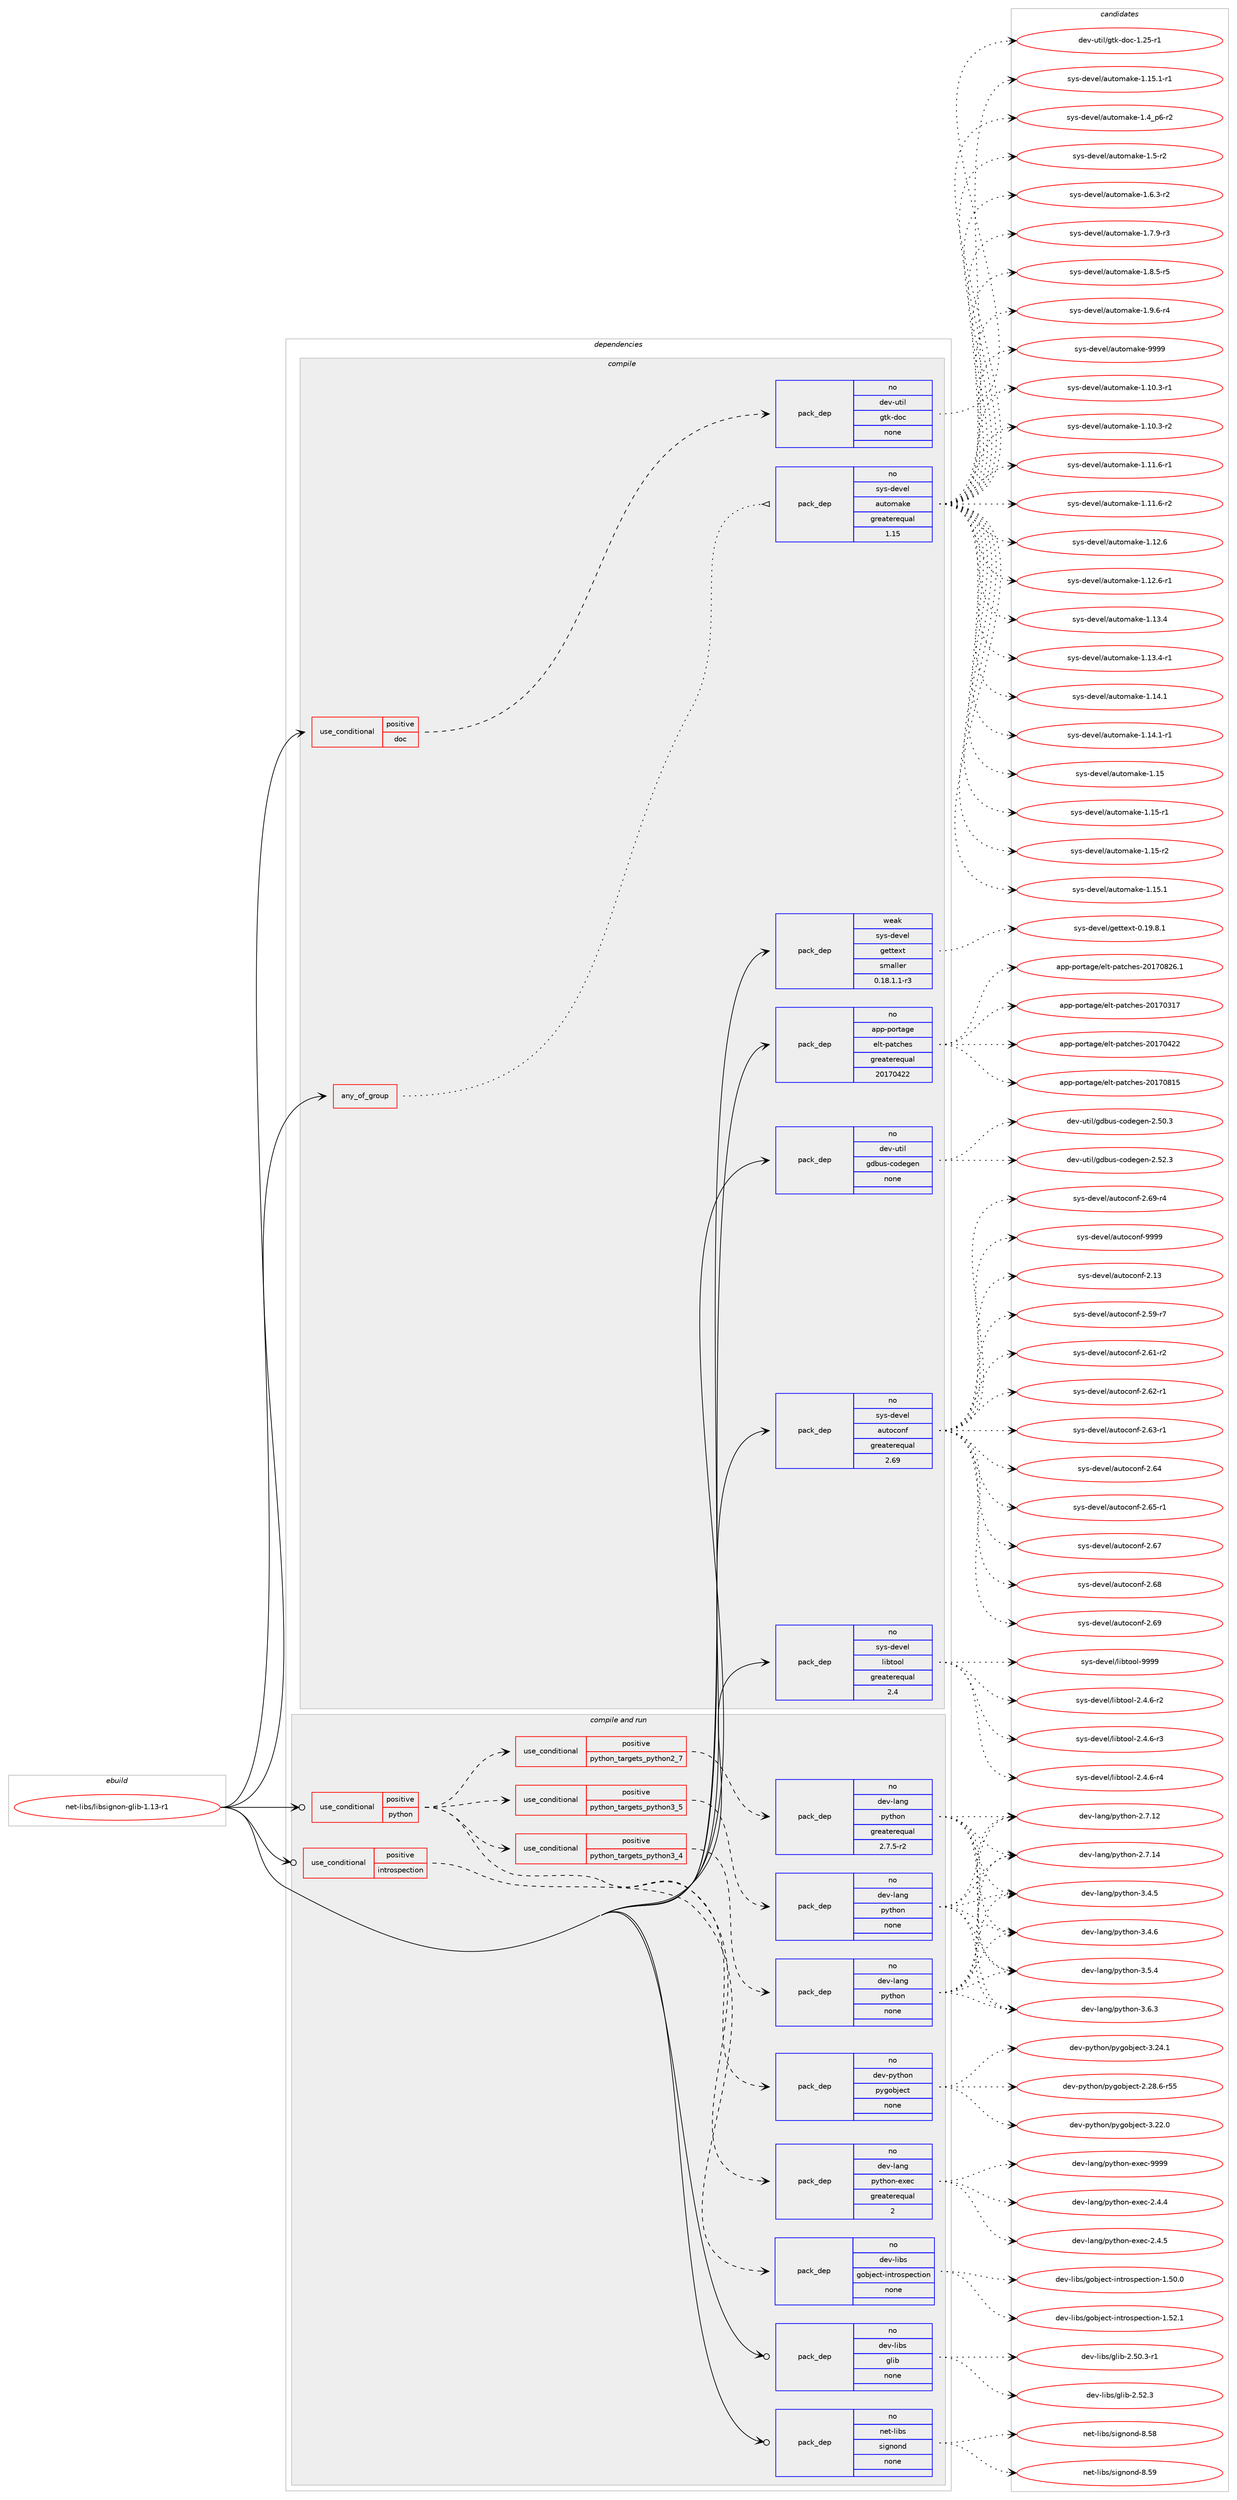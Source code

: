 digraph prolog {

# *************
# Graph options
# *************

newrank=true;
concentrate=true;
compound=true;
graph [rankdir=LR,fontname=Helvetica,fontsize=10,ranksep=1.5];#, ranksep=2.5, nodesep=0.2];
edge  [arrowhead=vee];
node  [fontname=Helvetica,fontsize=10];

# **********
# The ebuild
# **********

subgraph cluster_leftcol {
color=gray;
rank=same;
label=<<i>ebuild</i>>;
id [label="net-libs/libsignon-glib-1.13-r1", color=red, width=4, href="../net-libs/libsignon-glib-1.13-r1.svg"];
}

# ****************
# The dependencies
# ****************

subgraph cluster_midcol {
color=gray;
label=<<i>dependencies</i>>;
subgraph cluster_compile {
fillcolor="#eeeeee";
style=filled;
label=<<i>compile</i>>;
subgraph any6793 {
dependency417833 [label=<<TABLE BORDER="0" CELLBORDER="1" CELLSPACING="0" CELLPADDING="4"><TR><TD CELLPADDING="10">any_of_group</TD></TR></TABLE>>, shape=none, color=red];subgraph pack307532 {
dependency417834 [label=<<TABLE BORDER="0" CELLBORDER="1" CELLSPACING="0" CELLPADDING="4" WIDTH="220"><TR><TD ROWSPAN="6" CELLPADDING="30">pack_dep</TD></TR><TR><TD WIDTH="110">no</TD></TR><TR><TD>sys-devel</TD></TR><TR><TD>automake</TD></TR><TR><TD>greaterequal</TD></TR><TR><TD>1.15</TD></TR></TABLE>>, shape=none, color=blue];
}
dependency417833:e -> dependency417834:w [weight=20,style="dotted",arrowhead="oinv"];
}
id:e -> dependency417833:w [weight=20,style="solid",arrowhead="vee"];
subgraph cond103316 {
dependency417835 [label=<<TABLE BORDER="0" CELLBORDER="1" CELLSPACING="0" CELLPADDING="4"><TR><TD ROWSPAN="3" CELLPADDING="10">use_conditional</TD></TR><TR><TD>positive</TD></TR><TR><TD>doc</TD></TR></TABLE>>, shape=none, color=red];
subgraph pack307533 {
dependency417836 [label=<<TABLE BORDER="0" CELLBORDER="1" CELLSPACING="0" CELLPADDING="4" WIDTH="220"><TR><TD ROWSPAN="6" CELLPADDING="30">pack_dep</TD></TR><TR><TD WIDTH="110">no</TD></TR><TR><TD>dev-util</TD></TR><TR><TD>gtk-doc</TD></TR><TR><TD>none</TD></TR><TR><TD></TD></TR></TABLE>>, shape=none, color=blue];
}
dependency417835:e -> dependency417836:w [weight=20,style="dashed",arrowhead="vee"];
}
id:e -> dependency417835:w [weight=20,style="solid",arrowhead="vee"];
subgraph pack307534 {
dependency417837 [label=<<TABLE BORDER="0" CELLBORDER="1" CELLSPACING="0" CELLPADDING="4" WIDTH="220"><TR><TD ROWSPAN="6" CELLPADDING="30">pack_dep</TD></TR><TR><TD WIDTH="110">no</TD></TR><TR><TD>app-portage</TD></TR><TR><TD>elt-patches</TD></TR><TR><TD>greaterequal</TD></TR><TR><TD>20170422</TD></TR></TABLE>>, shape=none, color=blue];
}
id:e -> dependency417837:w [weight=20,style="solid",arrowhead="vee"];
subgraph pack307535 {
dependency417838 [label=<<TABLE BORDER="0" CELLBORDER="1" CELLSPACING="0" CELLPADDING="4" WIDTH="220"><TR><TD ROWSPAN="6" CELLPADDING="30">pack_dep</TD></TR><TR><TD WIDTH="110">no</TD></TR><TR><TD>dev-util</TD></TR><TR><TD>gdbus-codegen</TD></TR><TR><TD>none</TD></TR><TR><TD></TD></TR></TABLE>>, shape=none, color=blue];
}
id:e -> dependency417838:w [weight=20,style="solid",arrowhead="vee"];
subgraph pack307536 {
dependency417839 [label=<<TABLE BORDER="0" CELLBORDER="1" CELLSPACING="0" CELLPADDING="4" WIDTH="220"><TR><TD ROWSPAN="6" CELLPADDING="30">pack_dep</TD></TR><TR><TD WIDTH="110">no</TD></TR><TR><TD>sys-devel</TD></TR><TR><TD>autoconf</TD></TR><TR><TD>greaterequal</TD></TR><TR><TD>2.69</TD></TR></TABLE>>, shape=none, color=blue];
}
id:e -> dependency417839:w [weight=20,style="solid",arrowhead="vee"];
subgraph pack307537 {
dependency417840 [label=<<TABLE BORDER="0" CELLBORDER="1" CELLSPACING="0" CELLPADDING="4" WIDTH="220"><TR><TD ROWSPAN="6" CELLPADDING="30">pack_dep</TD></TR><TR><TD WIDTH="110">no</TD></TR><TR><TD>sys-devel</TD></TR><TR><TD>libtool</TD></TR><TR><TD>greaterequal</TD></TR><TR><TD>2.4</TD></TR></TABLE>>, shape=none, color=blue];
}
id:e -> dependency417840:w [weight=20,style="solid",arrowhead="vee"];
subgraph pack307538 {
dependency417841 [label=<<TABLE BORDER="0" CELLBORDER="1" CELLSPACING="0" CELLPADDING="4" WIDTH="220"><TR><TD ROWSPAN="6" CELLPADDING="30">pack_dep</TD></TR><TR><TD WIDTH="110">weak</TD></TR><TR><TD>sys-devel</TD></TR><TR><TD>gettext</TD></TR><TR><TD>smaller</TD></TR><TR><TD>0.18.1.1-r3</TD></TR></TABLE>>, shape=none, color=blue];
}
id:e -> dependency417841:w [weight=20,style="solid",arrowhead="vee"];
}
subgraph cluster_compileandrun {
fillcolor="#eeeeee";
style=filled;
label=<<i>compile and run</i>>;
subgraph cond103317 {
dependency417842 [label=<<TABLE BORDER="0" CELLBORDER="1" CELLSPACING="0" CELLPADDING="4"><TR><TD ROWSPAN="3" CELLPADDING="10">use_conditional</TD></TR><TR><TD>positive</TD></TR><TR><TD>introspection</TD></TR></TABLE>>, shape=none, color=red];
subgraph pack307539 {
dependency417843 [label=<<TABLE BORDER="0" CELLBORDER="1" CELLSPACING="0" CELLPADDING="4" WIDTH="220"><TR><TD ROWSPAN="6" CELLPADDING="30">pack_dep</TD></TR><TR><TD WIDTH="110">no</TD></TR><TR><TD>dev-libs</TD></TR><TR><TD>gobject-introspection</TD></TR><TR><TD>none</TD></TR><TR><TD></TD></TR></TABLE>>, shape=none, color=blue];
}
dependency417842:e -> dependency417843:w [weight=20,style="dashed",arrowhead="vee"];
}
id:e -> dependency417842:w [weight=20,style="solid",arrowhead="odotvee"];
subgraph cond103318 {
dependency417844 [label=<<TABLE BORDER="0" CELLBORDER="1" CELLSPACING="0" CELLPADDING="4"><TR><TD ROWSPAN="3" CELLPADDING="10">use_conditional</TD></TR><TR><TD>positive</TD></TR><TR><TD>python</TD></TR></TABLE>>, shape=none, color=red];
subgraph cond103319 {
dependency417845 [label=<<TABLE BORDER="0" CELLBORDER="1" CELLSPACING="0" CELLPADDING="4"><TR><TD ROWSPAN="3" CELLPADDING="10">use_conditional</TD></TR><TR><TD>positive</TD></TR><TR><TD>python_targets_python2_7</TD></TR></TABLE>>, shape=none, color=red];
subgraph pack307540 {
dependency417846 [label=<<TABLE BORDER="0" CELLBORDER="1" CELLSPACING="0" CELLPADDING="4" WIDTH="220"><TR><TD ROWSPAN="6" CELLPADDING="30">pack_dep</TD></TR><TR><TD WIDTH="110">no</TD></TR><TR><TD>dev-lang</TD></TR><TR><TD>python</TD></TR><TR><TD>greaterequal</TD></TR><TR><TD>2.7.5-r2</TD></TR></TABLE>>, shape=none, color=blue];
}
dependency417845:e -> dependency417846:w [weight=20,style="dashed",arrowhead="vee"];
}
dependency417844:e -> dependency417845:w [weight=20,style="dashed",arrowhead="vee"];
subgraph cond103320 {
dependency417847 [label=<<TABLE BORDER="0" CELLBORDER="1" CELLSPACING="0" CELLPADDING="4"><TR><TD ROWSPAN="3" CELLPADDING="10">use_conditional</TD></TR><TR><TD>positive</TD></TR><TR><TD>python_targets_python3_4</TD></TR></TABLE>>, shape=none, color=red];
subgraph pack307541 {
dependency417848 [label=<<TABLE BORDER="0" CELLBORDER="1" CELLSPACING="0" CELLPADDING="4" WIDTH="220"><TR><TD ROWSPAN="6" CELLPADDING="30">pack_dep</TD></TR><TR><TD WIDTH="110">no</TD></TR><TR><TD>dev-lang</TD></TR><TR><TD>python</TD></TR><TR><TD>none</TD></TR><TR><TD></TD></TR></TABLE>>, shape=none, color=blue];
}
dependency417847:e -> dependency417848:w [weight=20,style="dashed",arrowhead="vee"];
}
dependency417844:e -> dependency417847:w [weight=20,style="dashed",arrowhead="vee"];
subgraph cond103321 {
dependency417849 [label=<<TABLE BORDER="0" CELLBORDER="1" CELLSPACING="0" CELLPADDING="4"><TR><TD ROWSPAN="3" CELLPADDING="10">use_conditional</TD></TR><TR><TD>positive</TD></TR><TR><TD>python_targets_python3_5</TD></TR></TABLE>>, shape=none, color=red];
subgraph pack307542 {
dependency417850 [label=<<TABLE BORDER="0" CELLBORDER="1" CELLSPACING="0" CELLPADDING="4" WIDTH="220"><TR><TD ROWSPAN="6" CELLPADDING="30">pack_dep</TD></TR><TR><TD WIDTH="110">no</TD></TR><TR><TD>dev-lang</TD></TR><TR><TD>python</TD></TR><TR><TD>none</TD></TR><TR><TD></TD></TR></TABLE>>, shape=none, color=blue];
}
dependency417849:e -> dependency417850:w [weight=20,style="dashed",arrowhead="vee"];
}
dependency417844:e -> dependency417849:w [weight=20,style="dashed",arrowhead="vee"];
subgraph pack307543 {
dependency417851 [label=<<TABLE BORDER="0" CELLBORDER="1" CELLSPACING="0" CELLPADDING="4" WIDTH="220"><TR><TD ROWSPAN="6" CELLPADDING="30">pack_dep</TD></TR><TR><TD WIDTH="110">no</TD></TR><TR><TD>dev-lang</TD></TR><TR><TD>python-exec</TD></TR><TR><TD>greaterequal</TD></TR><TR><TD>2</TD></TR></TABLE>>, shape=none, color=blue];
}
dependency417844:e -> dependency417851:w [weight=20,style="dashed",arrowhead="vee"];
subgraph pack307544 {
dependency417852 [label=<<TABLE BORDER="0" CELLBORDER="1" CELLSPACING="0" CELLPADDING="4" WIDTH="220"><TR><TD ROWSPAN="6" CELLPADDING="30">pack_dep</TD></TR><TR><TD WIDTH="110">no</TD></TR><TR><TD>dev-python</TD></TR><TR><TD>pygobject</TD></TR><TR><TD>none</TD></TR><TR><TD></TD></TR></TABLE>>, shape=none, color=blue];
}
dependency417844:e -> dependency417852:w [weight=20,style="dashed",arrowhead="vee"];
}
id:e -> dependency417844:w [weight=20,style="solid",arrowhead="odotvee"];
subgraph pack307545 {
dependency417853 [label=<<TABLE BORDER="0" CELLBORDER="1" CELLSPACING="0" CELLPADDING="4" WIDTH="220"><TR><TD ROWSPAN="6" CELLPADDING="30">pack_dep</TD></TR><TR><TD WIDTH="110">no</TD></TR><TR><TD>dev-libs</TD></TR><TR><TD>glib</TD></TR><TR><TD>none</TD></TR><TR><TD></TD></TR></TABLE>>, shape=none, color=blue];
}
id:e -> dependency417853:w [weight=20,style="solid",arrowhead="odotvee"];
subgraph pack307546 {
dependency417854 [label=<<TABLE BORDER="0" CELLBORDER="1" CELLSPACING="0" CELLPADDING="4" WIDTH="220"><TR><TD ROWSPAN="6" CELLPADDING="30">pack_dep</TD></TR><TR><TD WIDTH="110">no</TD></TR><TR><TD>net-libs</TD></TR><TR><TD>signond</TD></TR><TR><TD>none</TD></TR><TR><TD></TD></TR></TABLE>>, shape=none, color=blue];
}
id:e -> dependency417854:w [weight=20,style="solid",arrowhead="odotvee"];
}
subgraph cluster_run {
fillcolor="#eeeeee";
style=filled;
label=<<i>run</i>>;
}
}

# **************
# The candidates
# **************

subgraph cluster_choices {
rank=same;
color=gray;
label=<<i>candidates</i>>;

subgraph choice307532 {
color=black;
nodesep=1;
choice11512111545100101118101108479711711611110997107101454946494846514511449 [label="sys-devel/automake-1.10.3-r1", color=red, width=4,href="../sys-devel/automake-1.10.3-r1.svg"];
choice11512111545100101118101108479711711611110997107101454946494846514511450 [label="sys-devel/automake-1.10.3-r2", color=red, width=4,href="../sys-devel/automake-1.10.3-r2.svg"];
choice11512111545100101118101108479711711611110997107101454946494946544511449 [label="sys-devel/automake-1.11.6-r1", color=red, width=4,href="../sys-devel/automake-1.11.6-r1.svg"];
choice11512111545100101118101108479711711611110997107101454946494946544511450 [label="sys-devel/automake-1.11.6-r2", color=red, width=4,href="../sys-devel/automake-1.11.6-r2.svg"];
choice1151211154510010111810110847971171161111099710710145494649504654 [label="sys-devel/automake-1.12.6", color=red, width=4,href="../sys-devel/automake-1.12.6.svg"];
choice11512111545100101118101108479711711611110997107101454946495046544511449 [label="sys-devel/automake-1.12.6-r1", color=red, width=4,href="../sys-devel/automake-1.12.6-r1.svg"];
choice1151211154510010111810110847971171161111099710710145494649514652 [label="sys-devel/automake-1.13.4", color=red, width=4,href="../sys-devel/automake-1.13.4.svg"];
choice11512111545100101118101108479711711611110997107101454946495146524511449 [label="sys-devel/automake-1.13.4-r1", color=red, width=4,href="../sys-devel/automake-1.13.4-r1.svg"];
choice1151211154510010111810110847971171161111099710710145494649524649 [label="sys-devel/automake-1.14.1", color=red, width=4,href="../sys-devel/automake-1.14.1.svg"];
choice11512111545100101118101108479711711611110997107101454946495246494511449 [label="sys-devel/automake-1.14.1-r1", color=red, width=4,href="../sys-devel/automake-1.14.1-r1.svg"];
choice115121115451001011181011084797117116111109971071014549464953 [label="sys-devel/automake-1.15", color=red, width=4,href="../sys-devel/automake-1.15.svg"];
choice1151211154510010111810110847971171161111099710710145494649534511449 [label="sys-devel/automake-1.15-r1", color=red, width=4,href="../sys-devel/automake-1.15-r1.svg"];
choice1151211154510010111810110847971171161111099710710145494649534511450 [label="sys-devel/automake-1.15-r2", color=red, width=4,href="../sys-devel/automake-1.15-r2.svg"];
choice1151211154510010111810110847971171161111099710710145494649534649 [label="sys-devel/automake-1.15.1", color=red, width=4,href="../sys-devel/automake-1.15.1.svg"];
choice11512111545100101118101108479711711611110997107101454946495346494511449 [label="sys-devel/automake-1.15.1-r1", color=red, width=4,href="../sys-devel/automake-1.15.1-r1.svg"];
choice115121115451001011181011084797117116111109971071014549465295112544511450 [label="sys-devel/automake-1.4_p6-r2", color=red, width=4,href="../sys-devel/automake-1.4_p6-r2.svg"];
choice11512111545100101118101108479711711611110997107101454946534511450 [label="sys-devel/automake-1.5-r2", color=red, width=4,href="../sys-devel/automake-1.5-r2.svg"];
choice115121115451001011181011084797117116111109971071014549465446514511450 [label="sys-devel/automake-1.6.3-r2", color=red, width=4,href="../sys-devel/automake-1.6.3-r2.svg"];
choice115121115451001011181011084797117116111109971071014549465546574511451 [label="sys-devel/automake-1.7.9-r3", color=red, width=4,href="../sys-devel/automake-1.7.9-r3.svg"];
choice115121115451001011181011084797117116111109971071014549465646534511453 [label="sys-devel/automake-1.8.5-r5", color=red, width=4,href="../sys-devel/automake-1.8.5-r5.svg"];
choice115121115451001011181011084797117116111109971071014549465746544511452 [label="sys-devel/automake-1.9.6-r4", color=red, width=4,href="../sys-devel/automake-1.9.6-r4.svg"];
choice115121115451001011181011084797117116111109971071014557575757 [label="sys-devel/automake-9999", color=red, width=4,href="../sys-devel/automake-9999.svg"];
dependency417834:e -> choice11512111545100101118101108479711711611110997107101454946494846514511449:w [style=dotted,weight="100"];
dependency417834:e -> choice11512111545100101118101108479711711611110997107101454946494846514511450:w [style=dotted,weight="100"];
dependency417834:e -> choice11512111545100101118101108479711711611110997107101454946494946544511449:w [style=dotted,weight="100"];
dependency417834:e -> choice11512111545100101118101108479711711611110997107101454946494946544511450:w [style=dotted,weight="100"];
dependency417834:e -> choice1151211154510010111810110847971171161111099710710145494649504654:w [style=dotted,weight="100"];
dependency417834:e -> choice11512111545100101118101108479711711611110997107101454946495046544511449:w [style=dotted,weight="100"];
dependency417834:e -> choice1151211154510010111810110847971171161111099710710145494649514652:w [style=dotted,weight="100"];
dependency417834:e -> choice11512111545100101118101108479711711611110997107101454946495146524511449:w [style=dotted,weight="100"];
dependency417834:e -> choice1151211154510010111810110847971171161111099710710145494649524649:w [style=dotted,weight="100"];
dependency417834:e -> choice11512111545100101118101108479711711611110997107101454946495246494511449:w [style=dotted,weight="100"];
dependency417834:e -> choice115121115451001011181011084797117116111109971071014549464953:w [style=dotted,weight="100"];
dependency417834:e -> choice1151211154510010111810110847971171161111099710710145494649534511449:w [style=dotted,weight="100"];
dependency417834:e -> choice1151211154510010111810110847971171161111099710710145494649534511450:w [style=dotted,weight="100"];
dependency417834:e -> choice1151211154510010111810110847971171161111099710710145494649534649:w [style=dotted,weight="100"];
dependency417834:e -> choice11512111545100101118101108479711711611110997107101454946495346494511449:w [style=dotted,weight="100"];
dependency417834:e -> choice115121115451001011181011084797117116111109971071014549465295112544511450:w [style=dotted,weight="100"];
dependency417834:e -> choice11512111545100101118101108479711711611110997107101454946534511450:w [style=dotted,weight="100"];
dependency417834:e -> choice115121115451001011181011084797117116111109971071014549465446514511450:w [style=dotted,weight="100"];
dependency417834:e -> choice115121115451001011181011084797117116111109971071014549465546574511451:w [style=dotted,weight="100"];
dependency417834:e -> choice115121115451001011181011084797117116111109971071014549465646534511453:w [style=dotted,weight="100"];
dependency417834:e -> choice115121115451001011181011084797117116111109971071014549465746544511452:w [style=dotted,weight="100"];
dependency417834:e -> choice115121115451001011181011084797117116111109971071014557575757:w [style=dotted,weight="100"];
}
subgraph choice307533 {
color=black;
nodesep=1;
choice1001011184511711610510847103116107451001119945494650534511449 [label="dev-util/gtk-doc-1.25-r1", color=red, width=4,href="../dev-util/gtk-doc-1.25-r1.svg"];
dependency417836:e -> choice1001011184511711610510847103116107451001119945494650534511449:w [style=dotted,weight="100"];
}
subgraph choice307534 {
color=black;
nodesep=1;
choice97112112451121111141169710310147101108116451129711699104101115455048495548514955 [label="app-portage/elt-patches-20170317", color=red, width=4,href="../app-portage/elt-patches-20170317.svg"];
choice97112112451121111141169710310147101108116451129711699104101115455048495548525050 [label="app-portage/elt-patches-20170422", color=red, width=4,href="../app-portage/elt-patches-20170422.svg"];
choice97112112451121111141169710310147101108116451129711699104101115455048495548564953 [label="app-portage/elt-patches-20170815", color=red, width=4,href="../app-portage/elt-patches-20170815.svg"];
choice971121124511211111411697103101471011081164511297116991041011154550484955485650544649 [label="app-portage/elt-patches-20170826.1", color=red, width=4,href="../app-portage/elt-patches-20170826.1.svg"];
dependency417837:e -> choice97112112451121111141169710310147101108116451129711699104101115455048495548514955:w [style=dotted,weight="100"];
dependency417837:e -> choice97112112451121111141169710310147101108116451129711699104101115455048495548525050:w [style=dotted,weight="100"];
dependency417837:e -> choice97112112451121111141169710310147101108116451129711699104101115455048495548564953:w [style=dotted,weight="100"];
dependency417837:e -> choice971121124511211111411697103101471011081164511297116991041011154550484955485650544649:w [style=dotted,weight="100"];
}
subgraph choice307535 {
color=black;
nodesep=1;
choice100101118451171161051084710310098117115459911110010110310111045504653484651 [label="dev-util/gdbus-codegen-2.50.3", color=red, width=4,href="../dev-util/gdbus-codegen-2.50.3.svg"];
choice100101118451171161051084710310098117115459911110010110310111045504653504651 [label="dev-util/gdbus-codegen-2.52.3", color=red, width=4,href="../dev-util/gdbus-codegen-2.52.3.svg"];
dependency417838:e -> choice100101118451171161051084710310098117115459911110010110310111045504653484651:w [style=dotted,weight="100"];
dependency417838:e -> choice100101118451171161051084710310098117115459911110010110310111045504653504651:w [style=dotted,weight="100"];
}
subgraph choice307536 {
color=black;
nodesep=1;
choice115121115451001011181011084797117116111991111101024550464951 [label="sys-devel/autoconf-2.13", color=red, width=4,href="../sys-devel/autoconf-2.13.svg"];
choice1151211154510010111810110847971171161119911111010245504653574511455 [label="sys-devel/autoconf-2.59-r7", color=red, width=4,href="../sys-devel/autoconf-2.59-r7.svg"];
choice1151211154510010111810110847971171161119911111010245504654494511450 [label="sys-devel/autoconf-2.61-r2", color=red, width=4,href="../sys-devel/autoconf-2.61-r2.svg"];
choice1151211154510010111810110847971171161119911111010245504654504511449 [label="sys-devel/autoconf-2.62-r1", color=red, width=4,href="../sys-devel/autoconf-2.62-r1.svg"];
choice1151211154510010111810110847971171161119911111010245504654514511449 [label="sys-devel/autoconf-2.63-r1", color=red, width=4,href="../sys-devel/autoconf-2.63-r1.svg"];
choice115121115451001011181011084797117116111991111101024550465452 [label="sys-devel/autoconf-2.64", color=red, width=4,href="../sys-devel/autoconf-2.64.svg"];
choice1151211154510010111810110847971171161119911111010245504654534511449 [label="sys-devel/autoconf-2.65-r1", color=red, width=4,href="../sys-devel/autoconf-2.65-r1.svg"];
choice115121115451001011181011084797117116111991111101024550465455 [label="sys-devel/autoconf-2.67", color=red, width=4,href="../sys-devel/autoconf-2.67.svg"];
choice115121115451001011181011084797117116111991111101024550465456 [label="sys-devel/autoconf-2.68", color=red, width=4,href="../sys-devel/autoconf-2.68.svg"];
choice115121115451001011181011084797117116111991111101024550465457 [label="sys-devel/autoconf-2.69", color=red, width=4,href="../sys-devel/autoconf-2.69.svg"];
choice1151211154510010111810110847971171161119911111010245504654574511452 [label="sys-devel/autoconf-2.69-r4", color=red, width=4,href="../sys-devel/autoconf-2.69-r4.svg"];
choice115121115451001011181011084797117116111991111101024557575757 [label="sys-devel/autoconf-9999", color=red, width=4,href="../sys-devel/autoconf-9999.svg"];
dependency417839:e -> choice115121115451001011181011084797117116111991111101024550464951:w [style=dotted,weight="100"];
dependency417839:e -> choice1151211154510010111810110847971171161119911111010245504653574511455:w [style=dotted,weight="100"];
dependency417839:e -> choice1151211154510010111810110847971171161119911111010245504654494511450:w [style=dotted,weight="100"];
dependency417839:e -> choice1151211154510010111810110847971171161119911111010245504654504511449:w [style=dotted,weight="100"];
dependency417839:e -> choice1151211154510010111810110847971171161119911111010245504654514511449:w [style=dotted,weight="100"];
dependency417839:e -> choice115121115451001011181011084797117116111991111101024550465452:w [style=dotted,weight="100"];
dependency417839:e -> choice1151211154510010111810110847971171161119911111010245504654534511449:w [style=dotted,weight="100"];
dependency417839:e -> choice115121115451001011181011084797117116111991111101024550465455:w [style=dotted,weight="100"];
dependency417839:e -> choice115121115451001011181011084797117116111991111101024550465456:w [style=dotted,weight="100"];
dependency417839:e -> choice115121115451001011181011084797117116111991111101024550465457:w [style=dotted,weight="100"];
dependency417839:e -> choice1151211154510010111810110847971171161119911111010245504654574511452:w [style=dotted,weight="100"];
dependency417839:e -> choice115121115451001011181011084797117116111991111101024557575757:w [style=dotted,weight="100"];
}
subgraph choice307537 {
color=black;
nodesep=1;
choice1151211154510010111810110847108105981161111111084550465246544511450 [label="sys-devel/libtool-2.4.6-r2", color=red, width=4,href="../sys-devel/libtool-2.4.6-r2.svg"];
choice1151211154510010111810110847108105981161111111084550465246544511451 [label="sys-devel/libtool-2.4.6-r3", color=red, width=4,href="../sys-devel/libtool-2.4.6-r3.svg"];
choice1151211154510010111810110847108105981161111111084550465246544511452 [label="sys-devel/libtool-2.4.6-r4", color=red, width=4,href="../sys-devel/libtool-2.4.6-r4.svg"];
choice1151211154510010111810110847108105981161111111084557575757 [label="sys-devel/libtool-9999", color=red, width=4,href="../sys-devel/libtool-9999.svg"];
dependency417840:e -> choice1151211154510010111810110847108105981161111111084550465246544511450:w [style=dotted,weight="100"];
dependency417840:e -> choice1151211154510010111810110847108105981161111111084550465246544511451:w [style=dotted,weight="100"];
dependency417840:e -> choice1151211154510010111810110847108105981161111111084550465246544511452:w [style=dotted,weight="100"];
dependency417840:e -> choice1151211154510010111810110847108105981161111111084557575757:w [style=dotted,weight="100"];
}
subgraph choice307538 {
color=black;
nodesep=1;
choice1151211154510010111810110847103101116116101120116454846495746564649 [label="sys-devel/gettext-0.19.8.1", color=red, width=4,href="../sys-devel/gettext-0.19.8.1.svg"];
dependency417841:e -> choice1151211154510010111810110847103101116116101120116454846495746564649:w [style=dotted,weight="100"];
}
subgraph choice307539 {
color=black;
nodesep=1;
choice1001011184510810598115471031119810610199116451051101161141111151121019911610511111045494653484648 [label="dev-libs/gobject-introspection-1.50.0", color=red, width=4,href="../dev-libs/gobject-introspection-1.50.0.svg"];
choice1001011184510810598115471031119810610199116451051101161141111151121019911610511111045494653504649 [label="dev-libs/gobject-introspection-1.52.1", color=red, width=4,href="../dev-libs/gobject-introspection-1.52.1.svg"];
dependency417843:e -> choice1001011184510810598115471031119810610199116451051101161141111151121019911610511111045494653484648:w [style=dotted,weight="100"];
dependency417843:e -> choice1001011184510810598115471031119810610199116451051101161141111151121019911610511111045494653504649:w [style=dotted,weight="100"];
}
subgraph choice307540 {
color=black;
nodesep=1;
choice10010111845108971101034711212111610411111045504655464950 [label="dev-lang/python-2.7.12", color=red, width=4,href="../dev-lang/python-2.7.12.svg"];
choice10010111845108971101034711212111610411111045504655464952 [label="dev-lang/python-2.7.14", color=red, width=4,href="../dev-lang/python-2.7.14.svg"];
choice100101118451089711010347112121116104111110455146524653 [label="dev-lang/python-3.4.5", color=red, width=4,href="../dev-lang/python-3.4.5.svg"];
choice100101118451089711010347112121116104111110455146524654 [label="dev-lang/python-3.4.6", color=red, width=4,href="../dev-lang/python-3.4.6.svg"];
choice100101118451089711010347112121116104111110455146534652 [label="dev-lang/python-3.5.4", color=red, width=4,href="../dev-lang/python-3.5.4.svg"];
choice100101118451089711010347112121116104111110455146544651 [label="dev-lang/python-3.6.3", color=red, width=4,href="../dev-lang/python-3.6.3.svg"];
dependency417846:e -> choice10010111845108971101034711212111610411111045504655464950:w [style=dotted,weight="100"];
dependency417846:e -> choice10010111845108971101034711212111610411111045504655464952:w [style=dotted,weight="100"];
dependency417846:e -> choice100101118451089711010347112121116104111110455146524653:w [style=dotted,weight="100"];
dependency417846:e -> choice100101118451089711010347112121116104111110455146524654:w [style=dotted,weight="100"];
dependency417846:e -> choice100101118451089711010347112121116104111110455146534652:w [style=dotted,weight="100"];
dependency417846:e -> choice100101118451089711010347112121116104111110455146544651:w [style=dotted,weight="100"];
}
subgraph choice307541 {
color=black;
nodesep=1;
choice10010111845108971101034711212111610411111045504655464950 [label="dev-lang/python-2.7.12", color=red, width=4,href="../dev-lang/python-2.7.12.svg"];
choice10010111845108971101034711212111610411111045504655464952 [label="dev-lang/python-2.7.14", color=red, width=4,href="../dev-lang/python-2.7.14.svg"];
choice100101118451089711010347112121116104111110455146524653 [label="dev-lang/python-3.4.5", color=red, width=4,href="../dev-lang/python-3.4.5.svg"];
choice100101118451089711010347112121116104111110455146524654 [label="dev-lang/python-3.4.6", color=red, width=4,href="../dev-lang/python-3.4.6.svg"];
choice100101118451089711010347112121116104111110455146534652 [label="dev-lang/python-3.5.4", color=red, width=4,href="../dev-lang/python-3.5.4.svg"];
choice100101118451089711010347112121116104111110455146544651 [label="dev-lang/python-3.6.3", color=red, width=4,href="../dev-lang/python-3.6.3.svg"];
dependency417848:e -> choice10010111845108971101034711212111610411111045504655464950:w [style=dotted,weight="100"];
dependency417848:e -> choice10010111845108971101034711212111610411111045504655464952:w [style=dotted,weight="100"];
dependency417848:e -> choice100101118451089711010347112121116104111110455146524653:w [style=dotted,weight="100"];
dependency417848:e -> choice100101118451089711010347112121116104111110455146524654:w [style=dotted,weight="100"];
dependency417848:e -> choice100101118451089711010347112121116104111110455146534652:w [style=dotted,weight="100"];
dependency417848:e -> choice100101118451089711010347112121116104111110455146544651:w [style=dotted,weight="100"];
}
subgraph choice307542 {
color=black;
nodesep=1;
choice10010111845108971101034711212111610411111045504655464950 [label="dev-lang/python-2.7.12", color=red, width=4,href="../dev-lang/python-2.7.12.svg"];
choice10010111845108971101034711212111610411111045504655464952 [label="dev-lang/python-2.7.14", color=red, width=4,href="../dev-lang/python-2.7.14.svg"];
choice100101118451089711010347112121116104111110455146524653 [label="dev-lang/python-3.4.5", color=red, width=4,href="../dev-lang/python-3.4.5.svg"];
choice100101118451089711010347112121116104111110455146524654 [label="dev-lang/python-3.4.6", color=red, width=4,href="../dev-lang/python-3.4.6.svg"];
choice100101118451089711010347112121116104111110455146534652 [label="dev-lang/python-3.5.4", color=red, width=4,href="../dev-lang/python-3.5.4.svg"];
choice100101118451089711010347112121116104111110455146544651 [label="dev-lang/python-3.6.3", color=red, width=4,href="../dev-lang/python-3.6.3.svg"];
dependency417850:e -> choice10010111845108971101034711212111610411111045504655464950:w [style=dotted,weight="100"];
dependency417850:e -> choice10010111845108971101034711212111610411111045504655464952:w [style=dotted,weight="100"];
dependency417850:e -> choice100101118451089711010347112121116104111110455146524653:w [style=dotted,weight="100"];
dependency417850:e -> choice100101118451089711010347112121116104111110455146524654:w [style=dotted,weight="100"];
dependency417850:e -> choice100101118451089711010347112121116104111110455146534652:w [style=dotted,weight="100"];
dependency417850:e -> choice100101118451089711010347112121116104111110455146544651:w [style=dotted,weight="100"];
}
subgraph choice307543 {
color=black;
nodesep=1;
choice1001011184510897110103471121211161041111104510112010199455046524652 [label="dev-lang/python-exec-2.4.4", color=red, width=4,href="../dev-lang/python-exec-2.4.4.svg"];
choice1001011184510897110103471121211161041111104510112010199455046524653 [label="dev-lang/python-exec-2.4.5", color=red, width=4,href="../dev-lang/python-exec-2.4.5.svg"];
choice10010111845108971101034711212111610411111045101120101994557575757 [label="dev-lang/python-exec-9999", color=red, width=4,href="../dev-lang/python-exec-9999.svg"];
dependency417851:e -> choice1001011184510897110103471121211161041111104510112010199455046524652:w [style=dotted,weight="100"];
dependency417851:e -> choice1001011184510897110103471121211161041111104510112010199455046524653:w [style=dotted,weight="100"];
dependency417851:e -> choice10010111845108971101034711212111610411111045101120101994557575757:w [style=dotted,weight="100"];
}
subgraph choice307544 {
color=black;
nodesep=1;
choice1001011184511212111610411111047112121103111981061019911645504650564654451145353 [label="dev-python/pygobject-2.28.6-r55", color=red, width=4,href="../dev-python/pygobject-2.28.6-r55.svg"];
choice1001011184511212111610411111047112121103111981061019911645514650504648 [label="dev-python/pygobject-3.22.0", color=red, width=4,href="../dev-python/pygobject-3.22.0.svg"];
choice1001011184511212111610411111047112121103111981061019911645514650524649 [label="dev-python/pygobject-3.24.1", color=red, width=4,href="../dev-python/pygobject-3.24.1.svg"];
dependency417852:e -> choice1001011184511212111610411111047112121103111981061019911645504650564654451145353:w [style=dotted,weight="100"];
dependency417852:e -> choice1001011184511212111610411111047112121103111981061019911645514650504648:w [style=dotted,weight="100"];
dependency417852:e -> choice1001011184511212111610411111047112121103111981061019911645514650524649:w [style=dotted,weight="100"];
}
subgraph choice307545 {
color=black;
nodesep=1;
choice10010111845108105981154710310810598455046534846514511449 [label="dev-libs/glib-2.50.3-r1", color=red, width=4,href="../dev-libs/glib-2.50.3-r1.svg"];
choice1001011184510810598115471031081059845504653504651 [label="dev-libs/glib-2.52.3", color=red, width=4,href="../dev-libs/glib-2.52.3.svg"];
dependency417853:e -> choice10010111845108105981154710310810598455046534846514511449:w [style=dotted,weight="100"];
dependency417853:e -> choice1001011184510810598115471031081059845504653504651:w [style=dotted,weight="100"];
}
subgraph choice307546 {
color=black;
nodesep=1;
choice1101011164510810598115471151051031101111101004556465356 [label="net-libs/signond-8.58", color=red, width=4,href="../net-libs/signond-8.58.svg"];
choice1101011164510810598115471151051031101111101004556465357 [label="net-libs/signond-8.59", color=red, width=4,href="../net-libs/signond-8.59.svg"];
dependency417854:e -> choice1101011164510810598115471151051031101111101004556465356:w [style=dotted,weight="100"];
dependency417854:e -> choice1101011164510810598115471151051031101111101004556465357:w [style=dotted,weight="100"];
}
}

}
